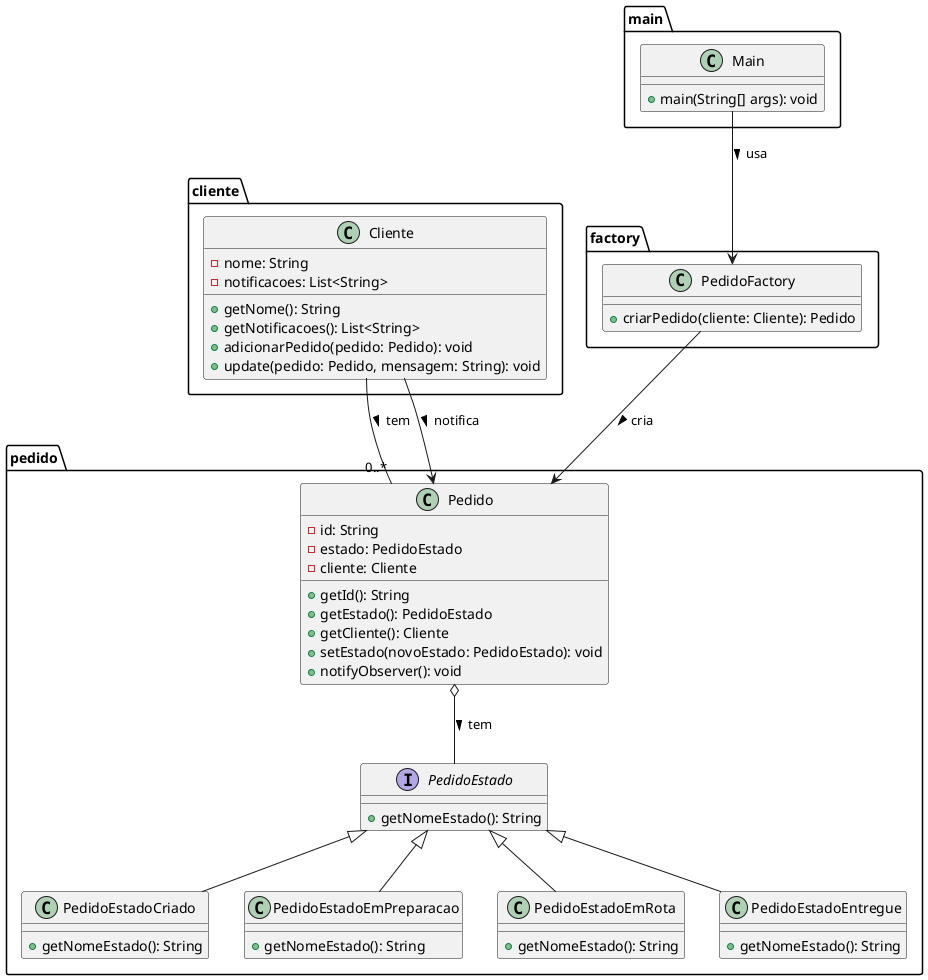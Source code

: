 @startuml
!define RECTANGLE class

' Definindo os pacotes
package "cliente" {
    RECTANGLE Cliente {
        - nome: String
        - notificacoes: List<String>
        + getNome(): String
        + getNotificacoes(): List<String>
        + adicionarPedido(pedido: Pedido): void
        + update(pedido: Pedido, mensagem: String): void
    }
}

package "pedido" {
    RECTANGLE Pedido {
        - id: String
        - estado: PedidoEstado
        - cliente: Cliente
        + getId(): String
        + getEstado(): PedidoEstado
        + getCliente(): Cliente
        + setEstado(novoEstado: PedidoEstado): void
        + notifyObserver(): void
    }
    
    interface PedidoEstado {
        + getNomeEstado(): String
    }
    
    RECTANGLE PedidoEstadoCriado {
        + getNomeEstado(): String
    }
    
    RECTANGLE PedidoEstadoEmPreparacao {
        + getNomeEstado(): String
    }
    
    RECTANGLE PedidoEstadoEmRota {
        + getNomeEstado(): String
    }
    
    RECTANGLE PedidoEstadoEntregue {
        + getNomeEstado(): String
    }
}

package "factory" {
    RECTANGLE PedidoFactory {
        + criarPedido(cliente: Cliente): Pedido
    }
}

package "main" {
    RECTANGLE Main {
        + main(String[] args): void
    }
}

' Relacionamentos
Cliente -- "0..*" Pedido : tem >
Pedido o-- PedidoEstado : tem >
PedidoEstado <|-- PedidoEstadoCriado
PedidoEstado <|-- PedidoEstadoEmPreparacao
PedidoEstado <|-- PedidoEstadoEmRota
PedidoEstado <|-- PedidoEstadoEntregue
PedidoFactory --> Pedido : cria >
Main --> PedidoFactory : usa >
Cliente --> Pedido : notifica >

@enduml
